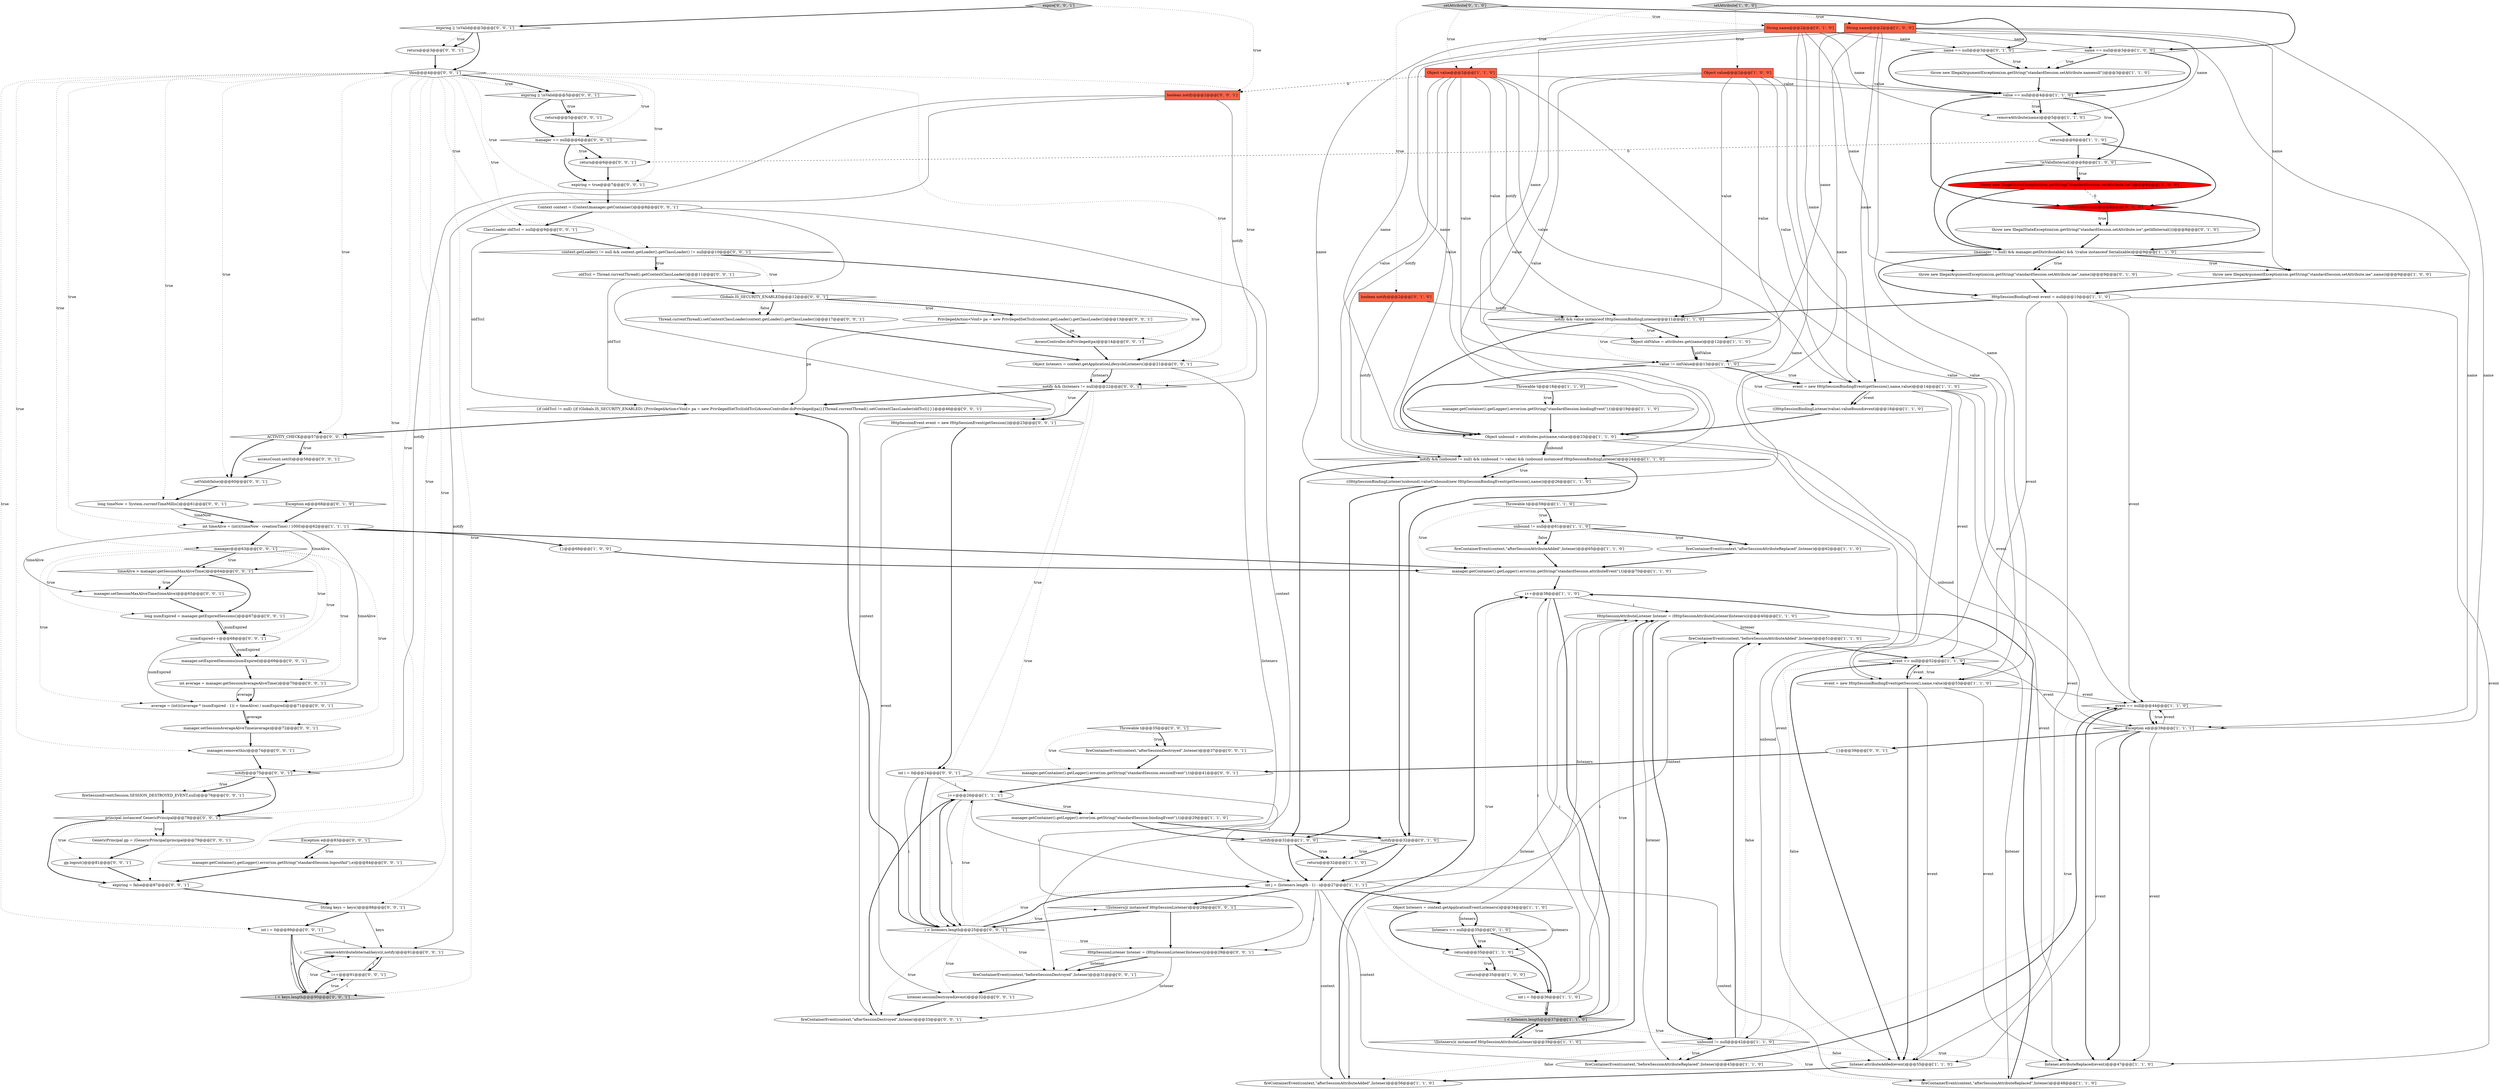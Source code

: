digraph {
102 [style = filled, label = "boolean notify@@@2@@@['0', '0', '1']", fillcolor = tomato, shape = box image = "AAA0AAABBB3BBB"];
103 [style = filled, label = "setValid(false)@@@60@@@['0', '0', '1']", fillcolor = white, shape = ellipse image = "AAA0AAABBB3BBB"];
59 [style = filled, label = "Exception e@@@68@@@['0', '1', '0']", fillcolor = white, shape = diamond image = "AAA0AAABBB2BBB"];
33 [style = filled, label = "event == null@@@52@@@['1', '1', '0']", fillcolor = white, shape = diamond image = "AAA0AAABBB1BBB"];
65 [style = filled, label = "i++@@@91@@@['0', '0', '1']", fillcolor = white, shape = ellipse image = "AAA0AAABBB3BBB"];
16 [style = filled, label = "int i = 0@@@36@@@['1', '1', '0']", fillcolor = white, shape = ellipse image = "AAA0AAABBB1BBB"];
77 [style = filled, label = "Context context = (Context)manager.getContainer()@@@8@@@['0', '0', '1']", fillcolor = white, shape = ellipse image = "AAA0AAABBB3BBB"];
93 [style = filled, label = "Exception e@@@83@@@['0', '0', '1']", fillcolor = white, shape = diamond image = "AAA0AAABBB3BBB"];
75 [style = filled, label = "String keys = keys()@@@88@@@['0', '0', '1']", fillcolor = white, shape = ellipse image = "AAA0AAABBB3BBB"];
63 [style = filled, label = "!isValidInternal()@@@8@@@['0', '1', '0']", fillcolor = red, shape = diamond image = "AAA1AAABBB2BBB"];
44 [style = filled, label = "HttpSessionAttributeListener listener = (HttpSessionAttributeListener)listeners(i(@@@40@@@['1', '1', '0']", fillcolor = white, shape = ellipse image = "AAA0AAABBB1BBB"];
49 [style = filled, label = "throw new IllegalStateException(sm.getString(\"standardSession.setAttribute.ise\"))@@@8@@@['1', '0', '0']", fillcolor = red, shape = ellipse image = "AAA1AAABBB1BBB"];
98 [style = filled, label = "HttpSessionListener listener = (HttpSessionListener)listeners(j(@@@29@@@['0', '0', '1']", fillcolor = white, shape = ellipse image = "AAA0AAABBB3BBB"];
25 [style = filled, label = "return@@@32@@@['1', '1', '0']", fillcolor = white, shape = ellipse image = "AAA0AAABBB1BBB"];
27 [style = filled, label = "return@@@6@@@['1', '1', '0']", fillcolor = white, shape = ellipse image = "AAA0AAABBB1BBB"];
120 [style = filled, label = "AccessController.doPrivileged(pa)@@@14@@@['0', '0', '1']", fillcolor = white, shape = ellipse image = "AAA0AAABBB3BBB"];
3 [style = filled, label = "i++@@@26@@@['1', '1', '1']", fillcolor = white, shape = ellipse image = "AAA0AAABBB1BBB"];
2 [style = filled, label = "fireContainerEvent(context,\"afterSessionAttributeReplaced\",listener)@@@62@@@['1', '1', '0']", fillcolor = white, shape = ellipse image = "AAA0AAABBB1BBB"];
13 [style = filled, label = "int j = (listeners.length - 1) - i@@@27@@@['1', '1', '1']", fillcolor = white, shape = ellipse image = "AAA0AAABBB1BBB"];
29 [style = filled, label = "value == null@@@4@@@['1', '1', '0']", fillcolor = white, shape = diamond image = "AAA0AAABBB1BBB"];
109 [style = filled, label = "expiring || !isValid@@@5@@@['0', '0', '1']", fillcolor = white, shape = diamond image = "AAA0AAABBB3BBB"];
38 [style = filled, label = "notify && value instanceof HttpSessionBindingListener@@@11@@@['1', '1', '0']", fillcolor = white, shape = diamond image = "AAA0AAABBB1BBB"];
117 [style = filled, label = "{if (oldTccl != null) {if (Globals.IS_SECURITY_ENABLED) {PrivilegedAction<Void> pa = new PrivilegedSetTccl(oldTccl)AccessController.doPrivileged(pa)}{Thread.currentThread().setContextClassLoader(oldTccl)}}}@@@46@@@['0', '0', '1']", fillcolor = white, shape = ellipse image = "AAA0AAABBB3BBB"];
36 [style = filled, label = "!isValidInternal()@@@8@@@['1', '0', '0']", fillcolor = white, shape = diamond image = "AAA0AAABBB1BBB"];
50 [style = filled, label = "manager.getContainer().getLogger().error(sm.getString(\"standardSession.attributeEvent\"),t)@@@70@@@['1', '1', '0']", fillcolor = white, shape = ellipse image = "AAA0AAABBB1BBB"];
101 [style = filled, label = "i < keys.length@@@90@@@['0', '0', '1']", fillcolor = lightgray, shape = diamond image = "AAA0AAABBB3BBB"];
88 [style = filled, label = "i < listeners.length@@@25@@@['0', '0', '1']", fillcolor = white, shape = diamond image = "AAA0AAABBB3BBB"];
122 [style = filled, label = "manager.remove(this)@@@74@@@['0', '0', '1']", fillcolor = white, shape = ellipse image = "AAA0AAABBB3BBB"];
12 [style = filled, label = "fireContainerEvent(context,\"beforeSessionAttributeAdded\",listener)@@@51@@@['1', '1', '0']", fillcolor = white, shape = ellipse image = "AAA0AAABBB1BBB"];
7 [style = filled, label = "listener.attributeAdded(event)@@@55@@@['1', '1', '0']", fillcolor = white, shape = ellipse image = "AAA0AAABBB1BBB"];
45 [style = filled, label = "String name@@@2@@@['1', '0', '0']", fillcolor = tomato, shape = box image = "AAA0AAABBB1BBB"];
112 [style = filled, label = "accessCount.set(0)@@@58@@@['0', '0', '1']", fillcolor = white, shape = ellipse image = "AAA0AAABBB3BBB"];
87 [style = filled, label = "return@@@6@@@['0', '0', '1']", fillcolor = white, shape = ellipse image = "AAA0AAABBB3BBB"];
89 [style = filled, label = "int average = manager.getSessionAverageAliveTime()@@@70@@@['0', '0', '1']", fillcolor = white, shape = ellipse image = "AAA0AAABBB3BBB"];
121 [style = filled, label = "listener.sessionDestroyed(event)@@@32@@@['0', '0', '1']", fillcolor = white, shape = ellipse image = "AAA0AAABBB3BBB"];
84 [style = filled, label = "manager.getContainer().getLogger().error(sm.getString(\"standardSession.logoutfail\"),e)@@@84@@@['0', '0', '1']", fillcolor = white, shape = ellipse image = "AAA0AAABBB3BBB"];
43 [style = filled, label = "event == null@@@44@@@['1', '1', '0']", fillcolor = white, shape = diamond image = "AAA0AAABBB1BBB"];
28 [style = filled, label = "i < listeners.length@@@37@@@['1', '1', '0']", fillcolor = lightgray, shape = diamond image = "AAA0AAABBB1BBB"];
124 [style = filled, label = "removeAttributeInternal(keys(i(,notify)@@@91@@@['0', '0', '1']", fillcolor = white, shape = ellipse image = "AAA0AAABBB3BBB"];
81 [style = filled, label = "manager.setSessionMaxAliveTime(timeAlive)@@@65@@@['0', '0', '1']", fillcolor = white, shape = ellipse image = "AAA0AAABBB3BBB"];
47 [style = filled, label = "fireContainerEvent(context,\"afterSessionAttributeAdded\",listener)@@@65@@@['1', '1', '0']", fillcolor = white, shape = ellipse image = "AAA0AAABBB1BBB"];
37 [style = filled, label = "int timeAlive = (int)((timeNow - creationTime) / 1000)@@@62@@@['1', '1', '1']", fillcolor = white, shape = ellipse image = "AAA0AAABBB1BBB"];
90 [style = filled, label = "fireContainerEvent(context,\"beforeSessionDestroyed\",listener)@@@31@@@['0', '0', '1']", fillcolor = white, shape = ellipse image = "AAA0AAABBB3BBB"];
67 [style = filled, label = "return@@@5@@@['0', '0', '1']", fillcolor = white, shape = ellipse image = "AAA0AAABBB3BBB"];
100 [style = filled, label = "GenericPrincipal gp = (GenericPrincipal)principal@@@79@@@['0', '0', '1']", fillcolor = white, shape = ellipse image = "AAA0AAABBB3BBB"];
0 [style = filled, label = "((HttpSessionBindingListener)value).valueBound(event)@@@16@@@['1', '1', '0']", fillcolor = white, shape = ellipse image = "AAA0AAABBB1BBB"];
96 [style = filled, label = "expiring || !isValid@@@3@@@['0', '0', '1']", fillcolor = white, shape = diamond image = "AAA0AAABBB3BBB"];
83 [style = filled, label = "manager@@@63@@@['0', '0', '1']", fillcolor = white, shape = diamond image = "AAA0AAABBB3BBB"];
107 [style = filled, label = "{}@@@39@@@['0', '0', '1']", fillcolor = white, shape = ellipse image = "AAA0AAABBB3BBB"];
52 [style = filled, label = "Object unbound = attributes.put(name,value)@@@23@@@['1', '1', '0']", fillcolor = white, shape = ellipse image = "AAA0AAABBB1BBB"];
20 [style = filled, label = "setAttribute['1', '0', '0']", fillcolor = lightgray, shape = diamond image = "AAA0AAABBB1BBB"];
86 [style = filled, label = "manager == null@@@6@@@['0', '0', '1']", fillcolor = white, shape = diamond image = "AAA0AAABBB3BBB"];
114 [style = filled, label = "manager.setExpiredSessions(numExpired)@@@69@@@['0', '0', '1']", fillcolor = white, shape = ellipse image = "AAA0AAABBB3BBB"];
85 [style = filled, label = "long numExpired = manager.getExpiredSessions()@@@67@@@['0', '0', '1']", fillcolor = white, shape = ellipse image = "AAA0AAABBB3BBB"];
97 [style = filled, label = "PrivilegedAction<Void> pa = new PrivilegedSetTccl(context.getLoader().getClassLoader())@@@13@@@['0', '0', '1']", fillcolor = white, shape = ellipse image = "AAA0AAABBB3BBB"];
116 [style = filled, label = "long timeNow = System.currentTimeMillis()@@@61@@@['0', '0', '1']", fillcolor = white, shape = ellipse image = "AAA0AAABBB3BBB"];
39 [style = filled, label = "unbound != null@@@61@@@['1', '1', '0']", fillcolor = white, shape = diamond image = "AAA0AAABBB1BBB"];
64 [style = filled, label = "setAttribute['0', '1', '0']", fillcolor = lightgray, shape = diamond image = "AAA0AAABBB2BBB"];
57 [style = filled, label = "name == null@@@3@@@['0', '1', '0']", fillcolor = white, shape = diamond image = "AAA0AAABBB2BBB"];
19 [style = filled, label = "(manager != null) && manager.getDistributable() && !(value instanceof Serializable)@@@9@@@['1', '1', '0']", fillcolor = white, shape = diamond image = "AAA0AAABBB1BBB"];
31 [style = filled, label = "Throwable t@@@18@@@['1', '1', '0']", fillcolor = white, shape = diamond image = "AAA0AAABBB1BBB"];
46 [style = filled, label = "Object oldValue = attributes.get(name)@@@12@@@['1', '1', '0']", fillcolor = white, shape = ellipse image = "AAA0AAABBB1BBB"];
40 [style = filled, label = "Object listeners = context.getApplicationEventListeners()@@@34@@@['1', '1', '0']", fillcolor = white, shape = ellipse image = "AAA0AAABBB1BBB"];
17 [style = filled, label = "notify && (unbound != null) && (unbound != value) && (unbound instanceof HttpSessionBindingListener)@@@24@@@['1', '1', '0']", fillcolor = white, shape = diamond image = "AAA0AAABBB1BBB"];
94 [style = filled, label = "int i = 0@@@89@@@['0', '0', '1']", fillcolor = white, shape = ellipse image = "AAA0AAABBB3BBB"];
23 [style = filled, label = "fireContainerEvent(context,\"afterSessionAttributeAdded\",listener)@@@56@@@['1', '1', '0']", fillcolor = white, shape = ellipse image = "AAA0AAABBB1BBB"];
62 [style = filled, label = "!notify@@@32@@@['0', '1', '0']", fillcolor = white, shape = diamond image = "AAA0AAABBB2BBB"];
53 [style = filled, label = "HttpSessionBindingEvent event = null@@@10@@@['1', '1', '0']", fillcolor = white, shape = ellipse image = "AAA0AAABBB1BBB"];
80 [style = filled, label = "Thread.currentThread().setContextClassLoader(context.getLoader().getClassLoader())@@@17@@@['0', '0', '1']", fillcolor = white, shape = ellipse image = "AAA0AAABBB3BBB"];
35 [style = filled, label = "manager.getContainer().getLogger().error(sm.getString(\"standardSession.bindingEvent\"),t)@@@29@@@['1', '1', '0']", fillcolor = white, shape = ellipse image = "AAA0AAABBB1BBB"];
68 [style = filled, label = "numExpired++@@@68@@@['0', '0', '1']", fillcolor = white, shape = ellipse image = "AAA0AAABBB3BBB"];
11 [style = filled, label = "throw new IllegalArgumentException(sm.getString(\"standardSession.setAttribute.iae\",name))@@@9@@@['1', '0', '0']", fillcolor = white, shape = ellipse image = "AAA0AAABBB1BBB"];
76 [style = filled, label = "this@@@4@@@['0', '0', '1']", fillcolor = white, shape = diamond image = "AAA0AAABBB3BBB"];
70 [style = filled, label = "manager.setSessionAverageAliveTime(average)@@@72@@@['0', '0', '1']", fillcolor = white, shape = ellipse image = "AAA0AAABBB3BBB"];
105 [style = filled, label = "Globals.IS_SECURITY_ENABLED@@@12@@@['0', '0', '1']", fillcolor = white, shape = diamond image = "AAA0AAABBB3BBB"];
113 [style = filled, label = "expiring = true@@@7@@@['0', '0', '1']", fillcolor = white, shape = ellipse image = "AAA0AAABBB3BBB"];
118 [style = filled, label = "int i = 0@@@24@@@['0', '0', '1']", fillcolor = white, shape = ellipse image = "AAA0AAABBB3BBB"];
82 [style = filled, label = "Object listeners = context.getApplicationLifecycleListeners()@@@21@@@['0', '0', '1']", fillcolor = white, shape = ellipse image = "AAA0AAABBB3BBB"];
69 [style = filled, label = "Throwable t@@@35@@@['0', '0', '1']", fillcolor = white, shape = diamond image = "AAA0AAABBB3BBB"];
51 [style = filled, label = "Object value@@@2@@@['1', '1', '0']", fillcolor = tomato, shape = box image = "AAA0AAABBB1BBB"];
71 [style = filled, label = "ACTIVITY_CHECK@@@57@@@['0', '0', '1']", fillcolor = white, shape = diamond image = "AAA0AAABBB3BBB"];
4 [style = filled, label = "((HttpSessionBindingListener)unbound).valueUnbound(new HttpSessionBindingEvent(getSession(),name))@@@26@@@['1', '1', '0']", fillcolor = white, shape = ellipse image = "AAA0AAABBB1BBB"];
6 [style = filled, label = "{}@@@68@@@['1', '0', '0']", fillcolor = white, shape = ellipse image = "AAA0AAABBB1BBB"];
73 [style = filled, label = "principal instanceof GenericPrincipal@@@78@@@['0', '0', '1']", fillcolor = white, shape = diamond image = "AAA0AAABBB3BBB"];
123 [style = filled, label = "timeAlive > manager.getSessionMaxAliveTime()@@@64@@@['0', '0', '1']", fillcolor = white, shape = diamond image = "AAA0AAABBB3BBB"];
54 [style = filled, label = "value != oldValue@@@13@@@['1', '1', '0']", fillcolor = white, shape = diamond image = "AAA0AAABBB1BBB"];
22 [style = filled, label = "unbound != null@@@42@@@['1', '1', '0']", fillcolor = white, shape = diamond image = "AAA0AAABBB1BBB"];
99 [style = filled, label = "expiring = false@@@87@@@['0', '0', '1']", fillcolor = white, shape = ellipse image = "AAA0AAABBB3BBB"];
119 [style = filled, label = "manager.getContainer().getLogger().error(sm.getString(\"standardSession.sessionEvent\"),t)@@@41@@@['0', '0', '1']", fillcolor = white, shape = ellipse image = "AAA0AAABBB3BBB"];
61 [style = filled, label = "throw new IllegalArgumentException(sm.getString(\"standardSession.setAttribute.iae\",name))@@@9@@@['0', '1', '0']", fillcolor = white, shape = ellipse image = "AAA0AAABBB2BBB"];
95 [style = filled, label = "HttpSessionEvent event = new HttpSessionEvent(getSession())@@@23@@@['0', '0', '1']", fillcolor = white, shape = ellipse image = "AAA0AAABBB3BBB"];
66 [style = filled, label = "return@@@3@@@['0', '0', '1']", fillcolor = white, shape = ellipse image = "AAA0AAABBB3BBB"];
79 [style = filled, label = "fireContainerEvent(context,\"afterSessionDestroyed\",listener)@@@33@@@['0', '0', '1']", fillcolor = white, shape = ellipse image = "AAA0AAABBB3BBB"];
30 [style = filled, label = "fireContainerEvent(context,\"afterSessionAttributeReplaced\",listener)@@@48@@@['1', '1', '0']", fillcolor = white, shape = ellipse image = "AAA0AAABBB1BBB"];
104 [style = filled, label = "ClassLoader oldTccl = null@@@9@@@['0', '0', '1']", fillcolor = white, shape = ellipse image = "AAA0AAABBB3BBB"];
115 [style = filled, label = "fireContainerEvent(context,\"afterSessionDestroyed\",listener)@@@37@@@['0', '0', '1']", fillcolor = white, shape = ellipse image = "AAA0AAABBB3BBB"];
92 [style = filled, label = "notify@@@75@@@['0', '0', '1']", fillcolor = white, shape = diamond image = "AAA0AAABBB3BBB"];
78 [style = filled, label = "gp.logout()@@@81@@@['0', '0', '1']", fillcolor = white, shape = ellipse image = "AAA0AAABBB3BBB"];
5 [style = filled, label = "Throwable t@@@59@@@['1', '1', '0']", fillcolor = white, shape = diamond image = "AAA0AAABBB1BBB"];
14 [style = filled, label = "Exception e@@@39@@@['1', '1', '1']", fillcolor = white, shape = diamond image = "AAA0AAABBB1BBB"];
58 [style = filled, label = "boolean notify@@@2@@@['0', '1', '0']", fillcolor = tomato, shape = box image = "AAA0AAABBB2BBB"];
108 [style = filled, label = "oldTccl = Thread.currentThread().getContextClassLoader()@@@11@@@['0', '0', '1']", fillcolor = white, shape = ellipse image = "AAA0AAABBB3BBB"];
111 [style = filled, label = "expire['0', '0', '1']", fillcolor = lightgray, shape = diamond image = "AAA0AAABBB3BBB"];
42 [style = filled, label = "return@@@35@@@['1', '1', '0']", fillcolor = white, shape = ellipse image = "AAA0AAABBB1BBB"];
74 [style = filled, label = "context.getLoader() != null && context.getLoader().getClassLoader() != null@@@10@@@['0', '0', '1']", fillcolor = white, shape = diamond image = "AAA0AAABBB3BBB"];
21 [style = filled, label = "i++@@@38@@@['1', '1', '0']", fillcolor = white, shape = ellipse image = "AAA0AAABBB1BBB"];
56 [style = filled, label = "throw new IllegalStateException(sm.getString(\"standardSession.setAttribute.ise\",getIdInternal()))@@@8@@@['0', '1', '0']", fillcolor = white, shape = ellipse image = "AAA0AAABBB2BBB"];
106 [style = filled, label = "average = (int)(((average * (numExpired - 1)) + timeAlive) / numExpired)@@@71@@@['0', '0', '1']", fillcolor = white, shape = ellipse image = "AAA0AAABBB3BBB"];
60 [style = filled, label = "listeners == null@@@35@@@['0', '1', '0']", fillcolor = white, shape = diamond image = "AAA0AAABBB2BBB"];
18 [style = filled, label = "name == null@@@3@@@['1', '0', '0']", fillcolor = white, shape = diamond image = "AAA0AAABBB1BBB"];
15 [style = filled, label = "return@@@35@@@['1', '0', '0']", fillcolor = white, shape = ellipse image = "AAA0AAABBB1BBB"];
26 [style = filled, label = "!(listeners(i( instanceof HttpSessionAttributeListener)@@@39@@@['1', '1', '0']", fillcolor = white, shape = diamond image = "AAA0AAABBB1BBB"];
24 [style = filled, label = "manager.getContainer().getLogger().error(sm.getString(\"standardSession.bindingEvent\"),t)@@@19@@@['1', '1', '0']", fillcolor = white, shape = ellipse image = "AAA0AAABBB1BBB"];
9 [style = filled, label = "!notify@@@32@@@['1', '0', '0']", fillcolor = white, shape = diamond image = "AAA0AAABBB1BBB"];
55 [style = filled, label = "String name@@@2@@@['0', '1', '0']", fillcolor = tomato, shape = box image = "AAA0AAABBB2BBB"];
110 [style = filled, label = "notify && (listeners != null)@@@22@@@['0', '0', '1']", fillcolor = white, shape = diamond image = "AAA0AAABBB3BBB"];
72 [style = filled, label = "!(listeners(j( instanceof HttpSessionListener)@@@28@@@['0', '0', '1']", fillcolor = white, shape = diamond image = "AAA0AAABBB3BBB"];
34 [style = filled, label = "event = new HttpSessionBindingEvent(getSession(),name,value)@@@53@@@['1', '1', '0']", fillcolor = white, shape = ellipse image = "AAA0AAABBB1BBB"];
1 [style = filled, label = "removeAttribute(name)@@@5@@@['1', '1', '0']", fillcolor = white, shape = ellipse image = "AAA0AAABBB1BBB"];
48 [style = filled, label = "listener.attributeReplaced(event)@@@47@@@['1', '1', '0']", fillcolor = white, shape = ellipse image = "AAA0AAABBB1BBB"];
32 [style = filled, label = "throw new IllegalArgumentException(sm.getString(\"standardSession.setAttribute.namenull\"))@@@3@@@['1', '1', '0']", fillcolor = white, shape = ellipse image = "AAA0AAABBB1BBB"];
91 [style = filled, label = "fireSessionEvent(Session.SESSION_DESTROYED_EVENT,null)@@@76@@@['0', '0', '1']", fillcolor = white, shape = ellipse image = "AAA0AAABBB3BBB"];
41 [style = filled, label = "Object value@@@2@@@['1', '0', '0']", fillcolor = tomato, shape = box image = "AAA0AAABBB1BBB"];
10 [style = filled, label = "fireContainerEvent(context,\"beforeSessionAttributeReplaced\",listener)@@@43@@@['1', '1', '0']", fillcolor = white, shape = ellipse image = "AAA0AAABBB1BBB"];
8 [style = filled, label = "event = new HttpSessionBindingEvent(getSession(),name,value)@@@14@@@['1', '1', '0']", fillcolor = white, shape = ellipse image = "AAA0AAABBB1BBB"];
67->86 [style = bold, label=""];
62->13 [style = bold, label=""];
94->65 [style = solid, label="i"];
74->82 [style = bold, label=""];
38->52 [style = bold, label=""];
17->9 [style = bold, label=""];
1->27 [style = bold, label=""];
110->118 [style = dotted, label="true"];
3->35 [style = bold, label=""];
0->52 [style = bold, label=""];
115->119 [style = bold, label=""];
118->88 [style = solid, label="i"];
80->82 [style = bold, label=""];
76->86 [style = dotted, label="true"];
96->76 [style = bold, label=""];
37->123 [style = solid, label="timeAlive"];
53->38 [style = bold, label=""];
97->117 [style = solid, label="pa"];
14->48 [style = bold, label=""];
93->84 [style = bold, label=""];
39->2 [style = dotted, label="true"];
45->46 [style = solid, label="name"];
5->39 [style = bold, label=""];
94->101 [style = bold, label=""];
37->83 [style = bold, label=""];
73->99 [style = bold, label=""];
60->42 [style = dotted, label="true"];
88->90 [style = dotted, label="true"];
14->107 [style = bold, label=""];
76->103 [style = dotted, label="true"];
87->113 [style = bold, label=""];
110->117 [style = bold, label=""];
92->73 [style = bold, label=""];
38->46 [style = bold, label=""];
72->98 [style = bold, label=""];
75->124 [style = solid, label="keys"];
22->12 [style = dotted, label="false"];
19->61 [style = dotted, label="true"];
96->66 [style = dotted, label="true"];
77->90 [style = solid, label="context"];
119->3 [style = bold, label=""];
4->9 [style = bold, label=""];
112->103 [style = bold, label=""];
83->70 [style = dotted, label="true"];
35->9 [style = bold, label=""];
31->24 [style = bold, label=""];
79->3 [style = bold, label=""];
42->16 [style = bold, label=""];
8->43 [style = solid, label="event"];
101->124 [style = bold, label=""];
66->76 [style = bold, label=""];
47->50 [style = bold, label=""];
97->120 [style = solid, label="pa"];
14->43 [style = solid, label="event"];
55->61 [style = solid, label="name"];
88->98 [style = dotted, label="true"];
92->91 [style = dotted, label="true"];
26->44 [style = bold, label=""];
8->33 [style = solid, label="event"];
65->101 [style = solid, label="i"];
39->2 [style = bold, label=""];
42->15 [style = dotted, label="true"];
77->79 [style = solid, label="context"];
105->120 [style = dotted, label="true"];
83->123 [style = bold, label=""];
48->30 [style = bold, label=""];
60->42 [style = bold, label=""];
17->4 [style = bold, label=""];
22->33 [style = dotted, label="false"];
36->19 [style = bold, label=""];
57->32 [style = dotted, label="true"];
113->77 [style = bold, label=""];
102->92 [style = solid, label="notify"];
8->0 [style = solid, label="event"];
44->12 [style = solid, label="listener"];
97->120 [style = bold, label=""];
33->34 [style = dotted, label="true"];
96->66 [style = bold, label=""];
41->17 [style = solid, label="value"];
51->54 [style = solid, label="value"];
54->8 [style = dotted, label="true"];
40->44 [style = solid, label="listeners"];
76->122 [style = dotted, label="true"];
18->29 [style = bold, label=""];
16->28 [style = bold, label=""];
34->7 [style = solid, label="event"];
22->12 [style = bold, label=""];
86->113 [style = bold, label=""];
9->25 [style = bold, label=""];
22->7 [style = dotted, label="false"];
88->121 [style = dotted, label="true"];
51->17 [style = solid, label="notify"];
76->101 [style = dotted, label="true"];
24->52 [style = bold, label=""];
33->34 [style = bold, label=""];
40->42 [style = bold, label=""];
53->48 [style = solid, label="event"];
37->50 [style = bold, label=""];
27->87 [style = dashed, label="0"];
123->85 [style = bold, label=""];
82->98 [style = solid, label="listeners"];
73->100 [style = bold, label=""];
4->62 [style = bold, label=""];
57->29 [style = bold, label=""];
63->56 [style = bold, label=""];
13->12 [style = solid, label="context"];
8->48 [style = solid, label="event"];
84->99 [style = bold, label=""];
55->46 [style = solid, label="name"];
102->124 [style = solid, label="notify"];
45->11 [style = solid, label="name"];
45->1 [style = solid, label="name"];
108->117 [style = solid, label="oldTccl"];
88->13 [style = dotted, label="true"];
65->124 [style = solid, label="i"];
49->63 [style = dashed, label="0"];
37->81 [style = solid, label="timeAlive"];
85->68 [style = bold, label=""];
3->88 [style = bold, label=""];
18->32 [style = bold, label=""];
16->28 [style = solid, label="i"];
68->114 [style = solid, label="numExpired"];
39->47 [style = bold, label=""];
26->28 [style = bold, label=""];
13->98 [style = solid, label="j"];
123->81 [style = bold, label=""];
14->7 [style = solid, label="event"];
54->52 [style = bold, label=""];
88->13 [style = bold, label=""];
105->97 [style = dotted, label="true"];
60->16 [style = bold, label=""];
16->21 [style = solid, label="i"];
62->25 [style = bold, label=""];
40->42 [style = solid, label="listeners"];
41->8 [style = solid, label="value"];
3->13 [style = solid, label="i"];
53->33 [style = solid, label="event"];
20->18 [style = bold, label=""];
45->34 [style = solid, label="name"];
116->37 [style = bold, label=""];
44->23 [style = solid, label="listener"];
102->110 [style = solid, label="notify"];
39->47 [style = dotted, label="false"];
29->1 [style = dotted, label="true"];
8->7 [style = solid, label="event"];
103->116 [style = bold, label=""];
83->85 [style = dotted, label="true"];
45->18 [style = solid, label="name"];
118->13 [style = solid, label="i"];
68->114 [style = bold, label=""];
77->104 [style = bold, label=""];
94->101 [style = solid, label="i"];
70->122 [style = bold, label=""];
30->21 [style = bold, label=""];
43->14 [style = bold, label=""];
55->8 [style = solid, label="name"];
5->39 [style = dotted, label="true"];
3->88 [style = solid, label="i"];
5->50 [style = dotted, label="true"];
13->23 [style = solid, label="context"];
122->92 [style = bold, label=""];
55->14 [style = solid, label="name"];
85->68 [style = solid, label="numExpired"];
114->89 [style = bold, label=""];
118->3 [style = solid, label="i"];
27->36 [style = bold, label=""];
109->86 [style = bold, label=""];
25->13 [style = bold, label=""];
29->27 [style = dotted, label="true"];
121->79 [style = bold, label=""];
55->52 [style = solid, label="name"];
27->63 [style = bold, label=""];
45->8 [style = solid, label="name"];
18->32 [style = dotted, label="true"];
94->124 [style = solid, label="i"];
61->53 [style = bold, label=""];
41->38 [style = solid, label="value"];
23->21 [style = bold, label=""];
55->4 [style = solid, label="name"];
95->121 [style = solid, label="event"];
56->19 [style = bold, label=""];
82->110 [style = solid, label="listeners"];
111->96 [style = bold, label=""];
88->72 [style = dotted, label="true"];
41->52 [style = solid, label="value"];
3->35 [style = dotted, label="true"];
98->90 [style = bold, label=""];
21->28 [style = bold, label=""];
8->0 [style = bold, label=""];
110->95 [style = dotted, label="true"];
89->106 [style = bold, label=""];
51->38 [style = solid, label="value"];
19->11 [style = dotted, label="true"];
34->33 [style = solid, label="event"];
29->63 [style = bold, label=""];
43->14 [style = dotted, label="true"];
76->82 [style = dotted, label="true"];
41->54 [style = solid, label="value"];
19->61 [style = bold, label=""];
29->1 [style = bold, label=""];
98->90 [style = solid, label="listener"];
51->52 [style = solid, label="value"];
14->48 [style = solid, label="event"];
42->15 [style = bold, label=""];
33->7 [style = bold, label=""];
38->46 [style = dotted, label="true"];
110->88 [style = dotted, label="true"];
54->0 [style = dotted, label="true"];
63->56 [style = dotted, label="true"];
117->71 [style = bold, label=""];
71->112 [style = bold, label=""];
76->99 [style = dotted, label="true"];
98->79 [style = solid, label="listener"];
53->7 [style = solid, label="event"];
13->40 [style = bold, label=""];
71->103 [style = bold, label=""];
68->106 [style = solid, label="numExpired"];
105->80 [style = bold, label=""];
57->32 [style = bold, label=""];
58->38 [style = solid, label="notify"];
28->44 [style = dotted, label="true"];
76->37 [style = dotted, label="true"];
37->106 [style = solid, label="timeAlive"];
17->62 [style = bold, label=""];
12->33 [style = bold, label=""];
22->23 [style = dotted, label="false"];
53->43 [style = solid, label="event"];
21->28 [style = solid, label="i"];
64->57 [style = bold, label=""];
38->54 [style = dotted, label="true"];
51->38 [style = solid, label="notify"];
14->33 [style = solid, label="event"];
101->65 [style = dotted, label="true"];
46->54 [style = solid, label="oldValue"];
10->43 [style = bold, label=""];
20->51 [style = dotted, label="true"];
45->52 [style = solid, label="name"];
76->110 [style = dotted, label="true"];
76->74 [style = dotted, label="true"];
76->73 [style = dotted, label="true"];
51->102 [style = dashed, label="0"];
88->79 [style = dotted, label="true"];
78->99 [style = bold, label=""];
73->100 [style = dotted, label="true"];
89->106 [style = solid, label="average"];
55->1 [style = solid, label="name"];
124->65 [style = bold, label=""];
49->19 [style = bold, label=""];
22->10 [style = bold, label=""];
107->119 [style = bold, label=""];
95->118 [style = bold, label=""];
76->109 [style = dotted, label="true"];
76->92 [style = dotted, label="true"];
64->51 [style = dotted, label="true"];
109->67 [style = dotted, label="true"];
34->7 [style = bold, label=""];
64->58 [style = dotted, label="true"];
116->37 [style = solid, label="timeNow"];
69->119 [style = dotted, label="true"];
100->78 [style = bold, label=""];
37->6 [style = bold, label=""];
20->45 [style = dotted, label="true"];
52->17 [style = bold, label=""];
86->87 [style = bold, label=""];
21->44 [style = solid, label="i"];
11->53 [style = bold, label=""];
120->82 [style = bold, label=""];
41->29 [style = solid, label="value"];
28->26 [style = dotted, label="true"];
35->62 [style = bold, label=""];
52->22 [style = solid, label="unbound"];
110->95 [style = bold, label=""];
40->60 [style = bold, label=""];
104->117 [style = solid, label="oldTccl"];
40->60 [style = solid, label="listeners"];
88->117 [style = bold, label=""];
9->13 [style = bold, label=""];
83->106 [style = dotted, label="true"];
65->101 [style = bold, label=""];
28->21 [style = dotted, label="true"];
34->48 [style = solid, label="event"];
76->104 [style = dotted, label="true"];
83->114 [style = dotted, label="true"];
44->30 [style = solid, label="listener"];
20->41 [style = dotted, label="true"];
88->3 [style = dotted, label="true"];
19->11 [style = bold, label=""];
55->34 [style = solid, label="name"];
75->94 [style = bold, label=""];
55->57 [style = solid, label="name"];
83->68 [style = dotted, label="true"];
46->54 [style = bold, label=""];
45->4 [style = solid, label="name"];
51->8 [style = solid, label="value"];
73->78 [style = dotted, label="true"];
41->34 [style = solid, label="value"];
52->17 [style = solid, label="unbound"];
76->94 [style = dotted, label="true"];
29->36 [style = bold, label=""];
62->25 [style = dotted, label="true"];
69->115 [style = dotted, label="true"];
13->72 [style = bold, label=""];
22->43 [style = dotted, label="true"];
93->84 [style = dotted, label="true"];
111->102 [style = dotted, label="true"];
105->97 [style = bold, label=""];
51->34 [style = solid, label="value"];
76->75 [style = dotted, label="true"];
104->74 [style = bold, label=""];
76->71 [style = dotted, label="true"];
83->89 [style = dotted, label="true"];
45->14 [style = solid, label="name"];
16->44 [style = solid, label="i"];
36->49 [style = bold, label=""];
86->87 [style = dotted, label="true"];
7->23 [style = bold, label=""];
90->121 [style = bold, label=""];
101->124 [style = dotted, label="true"];
44->22 [style = bold, label=""];
105->80 [style = dotted, label="false"];
109->67 [style = bold, label=""];
64->55 [style = dotted, label="true"];
76->109 [style = bold, label=""];
123->81 [style = dotted, label="true"];
69->115 [style = bold, label=""];
51->17 [style = solid, label="value"];
13->30 [style = solid, label="context"];
82->110 [style = bold, label=""];
17->4 [style = dotted, label="true"];
106->70 [style = bold, label=""];
28->26 [style = bold, label=""];
59->37 [style = bold, label=""];
74->105 [style = dotted, label="true"];
76->77 [style = dotted, label="true"];
36->49 [style = dotted, label="true"];
54->8 [style = bold, label=""];
76->116 [style = dotted, label="true"];
19->53 [style = bold, label=""];
76->83 [style = dotted, label="true"];
108->105 [style = bold, label=""];
92->91 [style = bold, label=""];
76->113 [style = dotted, label="true"];
72->88 [style = bold, label=""];
52->14 [style = solid, label="unbound"];
28->22 [style = dotted, label="true"];
22->48 [style = dotted, label="true"];
83->123 [style = dotted, label="true"];
34->43 [style = solid, label="event"];
74->108 [style = dotted, label="true"];
22->10 [style = dotted, label="true"];
81->85 [style = bold, label=""];
118->88 [style = bold, label=""];
43->48 [style = bold, label=""];
44->10 [style = solid, label="listener"];
13->10 [style = solid, label="context"];
63->19 [style = bold, label=""];
15->16 [style = bold, label=""];
2->50 [style = bold, label=""];
99->75 [style = bold, label=""];
9->25 [style = dotted, label="true"];
106->70 [style = solid, label="average"];
32->29 [style = bold, label=""];
6->50 [style = bold, label=""];
71->112 [style = dotted, label="true"];
31->24 [style = dotted, label="true"];
22->30 [style = dotted, label="true"];
50->21 [style = bold, label=""];
58->17 [style = solid, label="notify"];
91->73 [style = bold, label=""];
51->29 [style = solid, label="value"];
74->108 [style = bold, label=""];
}
